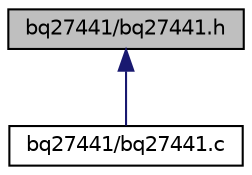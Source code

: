 digraph "bq27441/bq27441.h"
{
  edge [fontname="Helvetica",fontsize="10",labelfontname="Helvetica",labelfontsize="10"];
  node [fontname="Helvetica",fontsize="10",shape=record];
  Node1 [label="bq27441/bq27441.h",height=0.2,width=0.4,color="black", fillcolor="grey75", style="filled", fontcolor="black"];
  Node1 -> Node2 [dir="back",color="midnightblue",fontsize="10",style="solid",fontname="Helvetica"];
  Node2 [label="bq27441/bq27441.c",height=0.2,width=0.4,color="black", fillcolor="white", style="filled",URL="$bq27441_8c.html",tooltip="Fuel gauge Driver funcs. "];
}

